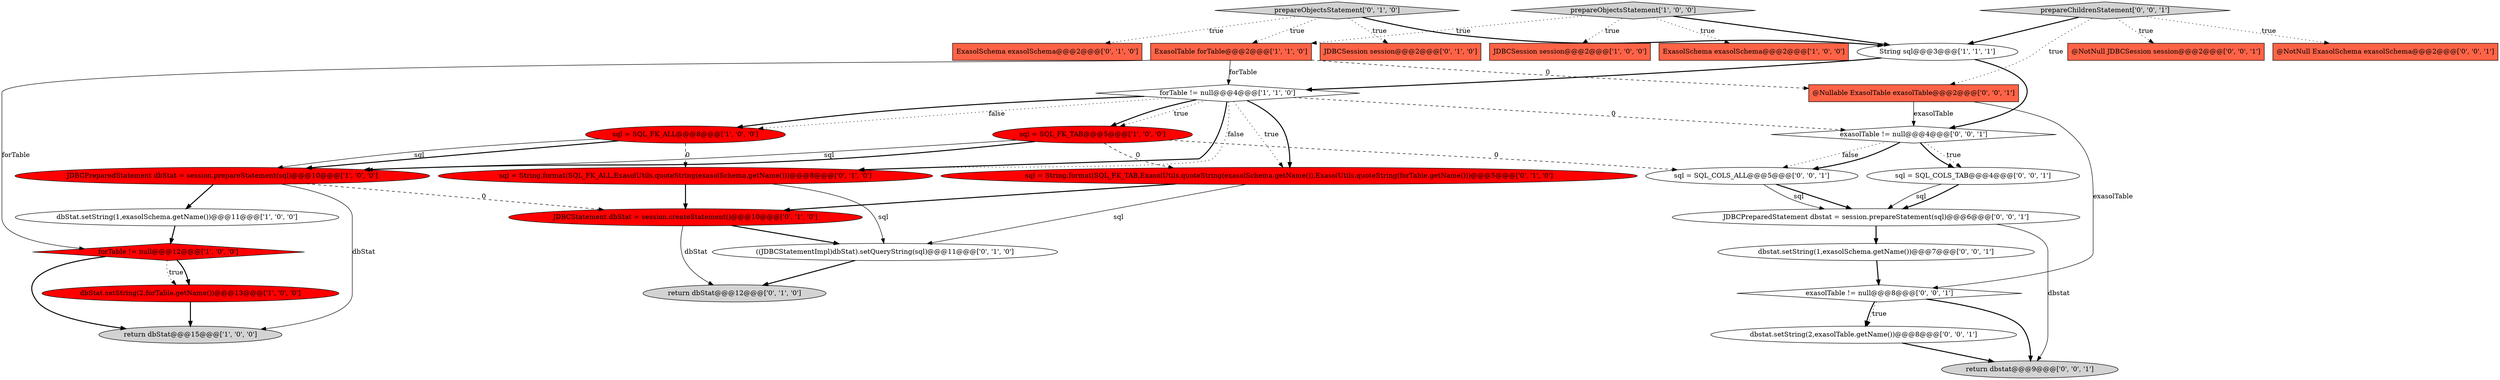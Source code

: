 digraph {
1 [style = filled, label = "JDBCPreparedStatement dbStat = session.prepareStatement(sql)@@@10@@@['1', '0', '0']", fillcolor = red, shape = ellipse image = "AAA1AAABBB1BBB"];
19 [style = filled, label = "ExasolSchema exasolSchema@@@2@@@['0', '1', '0']", fillcolor = tomato, shape = box image = "AAA0AAABBB2BBB"];
4 [style = filled, label = "String sql@@@3@@@['1', '1', '1']", fillcolor = white, shape = ellipse image = "AAA0AAABBB1BBB"];
0 [style = filled, label = "forTable != null@@@12@@@['1', '0', '0']", fillcolor = red, shape = diamond image = "AAA1AAABBB1BBB"];
29 [style = filled, label = "sql = SQL_COLS_ALL@@@5@@@['0', '0', '1']", fillcolor = white, shape = ellipse image = "AAA0AAABBB3BBB"];
3 [style = filled, label = "sql = SQL_FK_TAB@@@5@@@['1', '0', '0']", fillcolor = red, shape = ellipse image = "AAA1AAABBB1BBB"];
20 [style = filled, label = "prepareObjectsStatement['0', '1', '0']", fillcolor = lightgray, shape = diamond image = "AAA0AAABBB2BBB"];
31 [style = filled, label = "JDBCPreparedStatement dbstat = session.prepareStatement(sql)@@@6@@@['0', '0', '1']", fillcolor = white, shape = ellipse image = "AAA0AAABBB3BBB"];
21 [style = filled, label = "sql = SQL_COLS_TAB@@@4@@@['0', '0', '1']", fillcolor = white, shape = ellipse image = "AAA0AAABBB3BBB"];
5 [style = filled, label = "prepareObjectsStatement['1', '0', '0']", fillcolor = lightgray, shape = diamond image = "AAA0AAABBB1BBB"];
18 [style = filled, label = "JDBCSession session@@@2@@@['0', '1', '0']", fillcolor = tomato, shape = box image = "AAA0AAABBB2BBB"];
15 [style = filled, label = "JDBCStatement dbStat = session.createStatement()@@@10@@@['0', '1', '0']", fillcolor = red, shape = ellipse image = "AAA1AAABBB2BBB"];
32 [style = filled, label = "dbstat.setString(1,exasolSchema.getName())@@@7@@@['0', '0', '1']", fillcolor = white, shape = ellipse image = "AAA0AAABBB3BBB"];
23 [style = filled, label = "prepareChildrenStatement['0', '0', '1']", fillcolor = lightgray, shape = diamond image = "AAA0AAABBB3BBB"];
11 [style = filled, label = "ExasolTable forTable@@@2@@@['1', '1', '0']", fillcolor = tomato, shape = box image = "AAA0AAABBB1BBB"];
26 [style = filled, label = "dbstat.setString(2,exasolTable.getName())@@@8@@@['0', '0', '1']", fillcolor = white, shape = ellipse image = "AAA0AAABBB3BBB"];
6 [style = filled, label = "JDBCSession session@@@2@@@['1', '0', '0']", fillcolor = tomato, shape = box image = "AAA0AAABBB1BBB"];
7 [style = filled, label = "sql = SQL_FK_ALL@@@8@@@['1', '0', '0']", fillcolor = red, shape = ellipse image = "AAA1AAABBB1BBB"];
12 [style = filled, label = "dbStat.setString(1,exasolSchema.getName())@@@11@@@['1', '0', '0']", fillcolor = white, shape = ellipse image = "AAA0AAABBB1BBB"];
10 [style = filled, label = "ExasolSchema exasolSchema@@@2@@@['1', '0', '0']", fillcolor = tomato, shape = box image = "AAA0AAABBB1BBB"];
16 [style = filled, label = "sql = String.format(SQL_FK_ALL,ExasolUtils.quoteString(exasolSchema.getName()))@@@8@@@['0', '1', '0']", fillcolor = red, shape = ellipse image = "AAA1AAABBB2BBB"];
24 [style = filled, label = "return dbstat@@@9@@@['0', '0', '1']", fillcolor = lightgray, shape = ellipse image = "AAA0AAABBB3BBB"];
22 [style = filled, label = "exasolTable != null@@@4@@@['0', '0', '1']", fillcolor = white, shape = diamond image = "AAA0AAABBB3BBB"];
9 [style = filled, label = "forTable != null@@@4@@@['1', '1', '0']", fillcolor = white, shape = diamond image = "AAA0AAABBB1BBB"];
14 [style = filled, label = "return dbStat@@@12@@@['0', '1', '0']", fillcolor = lightgray, shape = ellipse image = "AAA0AAABBB2BBB"];
25 [style = filled, label = "@NotNull JDBCSession session@@@2@@@['0', '0', '1']", fillcolor = tomato, shape = box image = "AAA0AAABBB3BBB"];
8 [style = filled, label = "dbStat.setString(2,forTable.getName())@@@13@@@['1', '0', '0']", fillcolor = red, shape = ellipse image = "AAA1AAABBB1BBB"];
27 [style = filled, label = "exasolTable != null@@@8@@@['0', '0', '1']", fillcolor = white, shape = diamond image = "AAA0AAABBB3BBB"];
13 [style = filled, label = "sql = String.format(SQL_FK_TAB,ExasolUtils.quoteString(exasolSchema.getName()),ExasolUtils.quoteString(forTable.getName()))@@@5@@@['0', '1', '0']", fillcolor = red, shape = ellipse image = "AAA1AAABBB2BBB"];
28 [style = filled, label = "@NotNull ExasolSchema exasolSchema@@@2@@@['0', '0', '1']", fillcolor = tomato, shape = box image = "AAA0AAABBB3BBB"];
17 [style = filled, label = "((JDBCStatementImpl)dbStat).setQueryString(sql)@@@11@@@['0', '1', '0']", fillcolor = white, shape = ellipse image = "AAA0AAABBB2BBB"];
30 [style = filled, label = "@Nullable ExasolTable exasolTable@@@2@@@['0', '0', '1']", fillcolor = tomato, shape = box image = "AAA0AAABBB3BBB"];
2 [style = filled, label = "return dbStat@@@15@@@['1', '0', '0']", fillcolor = lightgray, shape = ellipse image = "AAA0AAABBB1BBB"];
3->29 [style = dashed, label="0"];
22->21 [style = dotted, label="true"];
4->9 [style = bold, label=""];
16->15 [style = bold, label=""];
3->1 [style = solid, label="sql"];
7->1 [style = bold, label=""];
30->22 [style = solid, label="exasolTable"];
31->24 [style = solid, label="dbstat"];
21->31 [style = solid, label="sql"];
15->14 [style = solid, label="dbStat"];
3->1 [style = bold, label=""];
20->11 [style = dotted, label="true"];
16->17 [style = solid, label="sql"];
22->29 [style = dotted, label="false"];
5->10 [style = dotted, label="true"];
31->32 [style = bold, label=""];
27->26 [style = dotted, label="true"];
23->28 [style = dotted, label="true"];
7->1 [style = solid, label="sql"];
0->2 [style = bold, label=""];
29->31 [style = bold, label=""];
7->16 [style = dashed, label="0"];
1->15 [style = dashed, label="0"];
22->21 [style = bold, label=""];
22->29 [style = bold, label=""];
23->4 [style = bold, label=""];
5->6 [style = dotted, label="true"];
23->30 [style = dotted, label="true"];
32->27 [style = bold, label=""];
9->22 [style = dashed, label="0"];
13->17 [style = solid, label="sql"];
9->7 [style = bold, label=""];
26->24 [style = bold, label=""];
3->13 [style = dashed, label="0"];
12->0 [style = bold, label=""];
9->16 [style = dotted, label="false"];
9->16 [style = bold, label=""];
11->9 [style = solid, label="forTable"];
20->4 [style = bold, label=""];
0->8 [style = dotted, label="true"];
9->7 [style = dotted, label="false"];
1->2 [style = solid, label="dbStat"];
15->17 [style = bold, label=""];
30->27 [style = solid, label="exasolTable"];
5->11 [style = dotted, label="true"];
21->31 [style = bold, label=""];
8->2 [style = bold, label=""];
17->14 [style = bold, label=""];
9->13 [style = dotted, label="true"];
5->4 [style = bold, label=""];
0->8 [style = bold, label=""];
1->12 [style = bold, label=""];
20->18 [style = dotted, label="true"];
9->3 [style = bold, label=""];
27->24 [style = bold, label=""];
20->19 [style = dotted, label="true"];
13->15 [style = bold, label=""];
11->30 [style = dashed, label="0"];
29->31 [style = solid, label="sql"];
11->0 [style = solid, label="forTable"];
4->22 [style = bold, label=""];
9->3 [style = dotted, label="true"];
23->25 [style = dotted, label="true"];
9->13 [style = bold, label=""];
27->26 [style = bold, label=""];
}
